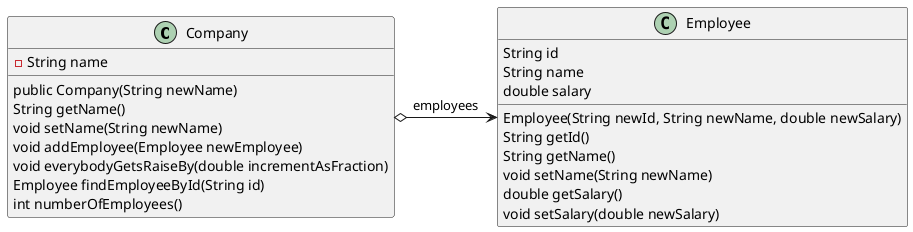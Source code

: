 @startuml

class Company {
- String name
public Company(String newName)
String getName()
void setName(String newName)
void addEmployee(Employee newEmployee)
void everybodyGetsRaiseBy(double incrementAsFraction)
Employee findEmployeeById(String id)
int numberOfEmployees()
}

class Employee {
String id
String name
double salary
Employee(String newId, String newName, double newSalary)
String getId()
String getName()
void setName(String newName)
double getSalary()
void setSalary(double newSalary)
}

Company o-> Employee : employees


@enduml